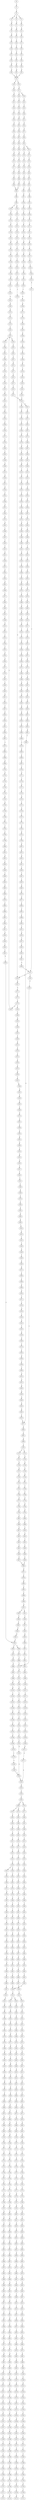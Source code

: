 strict digraph  {
	S0 -> S1 [ label = C ];
	S1 -> S2 [ label = T ];
	S2 -> S3 [ label = A ];
	S2 -> S4 [ label = T ];
	S2 -> S5 [ label = C ];
	S3 -> S6 [ label = G ];
	S4 -> S7 [ label = G ];
	S5 -> S8 [ label = G ];
	S6 -> S9 [ label = A ];
	S7 -> S10 [ label = A ];
	S8 -> S11 [ label = A ];
	S9 -> S12 [ label = A ];
	S10 -> S13 [ label = A ];
	S11 -> S14 [ label = A ];
	S12 -> S15 [ label = C ];
	S13 -> S16 [ label = C ];
	S14 -> S17 [ label = C ];
	S15 -> S18 [ label = T ];
	S16 -> S19 [ label = T ];
	S17 -> S20 [ label = T ];
	S18 -> S21 [ label = T ];
	S19 -> S22 [ label = T ];
	S20 -> S23 [ label = T ];
	S21 -> S24 [ label = C ];
	S22 -> S25 [ label = C ];
	S23 -> S26 [ label = C ];
	S24 -> S27 [ label = A ];
	S25 -> S28 [ label = A ];
	S26 -> S29 [ label = A ];
	S27 -> S30 [ label = A ];
	S28 -> S31 [ label = A ];
	S29 -> S32 [ label = A ];
	S30 -> S33 [ label = C ];
	S31 -> S33 [ label = C ];
	S32 -> S33 [ label = C ];
	S33 -> S34 [ label = C ];
	S33 -> S35 [ label = T ];
	S34 -> S36 [ label = G ];
	S35 -> S37 [ label = G ];
	S36 -> S38 [ label = G ];
	S37 -> S39 [ label = G ];
	S37 -> S40 [ label = C ];
	S38 -> S41 [ label = C ];
	S39 -> S42 [ label = C ];
	S40 -> S43 [ label = C ];
	S41 -> S44 [ label = C ];
	S42 -> S45 [ label = C ];
	S43 -> S46 [ label = C ];
	S44 -> S47 [ label = C ];
	S45 -> S48 [ label = C ];
	S46 -> S49 [ label = T ];
	S47 -> S50 [ label = A ];
	S48 -> S51 [ label = A ];
	S49 -> S52 [ label = A ];
	S50 -> S53 [ label = G ];
	S51 -> S54 [ label = G ];
	S52 -> S55 [ label = G ];
	S53 -> S56 [ label = T ];
	S54 -> S57 [ label = G ];
	S55 -> S58 [ label = G ];
	S56 -> S59 [ label = T ];
	S57 -> S60 [ label = T ];
	S58 -> S61 [ label = T ];
	S59 -> S62 [ label = G ];
	S60 -> S63 [ label = G ];
	S61 -> S64 [ label = G ];
	S62 -> S65 [ label = T ];
	S63 -> S66 [ label = C ];
	S63 -> S67 [ label = G ];
	S64 -> S68 [ label = T ];
	S65 -> S69 [ label = G ];
	S66 -> S70 [ label = G ];
	S67 -> S71 [ label = G ];
	S68 -> S72 [ label = G ];
	S69 -> S73 [ label = C ];
	S70 -> S74 [ label = C ];
	S71 -> S75 [ label = C ];
	S72 -> S76 [ label = C ];
	S73 -> S77 [ label = G ];
	S74 -> S78 [ label = G ];
	S75 -> S79 [ label = T ];
	S76 -> S80 [ label = G ];
	S77 -> S81 [ label = T ];
	S78 -> S82 [ label = T ];
	S79 -> S83 [ label = T ];
	S80 -> S84 [ label = T ];
	S81 -> S85 [ label = C ];
	S82 -> S86 [ label = C ];
	S83 -> S87 [ label = C ];
	S84 -> S88 [ label = C ];
	S85 -> S89 [ label = G ];
	S86 -> S90 [ label = G ];
	S87 -> S91 [ label = G ];
	S88 -> S92 [ label = G ];
	S89 -> S93 [ label = A ];
	S90 -> S94 [ label = T ];
	S91 -> S95 [ label = A ];
	S92 -> S93 [ label = A ];
	S93 -> S96 [ label = A ];
	S94 -> S97 [ label = G ];
	S95 -> S98 [ label = A ];
	S96 -> S99 [ label = C ];
	S97 -> S100 [ label = C ];
	S98 -> S101 [ label = C ];
	S99 -> S102 [ label = C ];
	S99 -> S103 [ label = A ];
	S100 -> S104 [ label = A ];
	S101 -> S105 [ label = A ];
	S102 -> S106 [ label = T ];
	S103 -> S107 [ label = C ];
	S104 -> S108 [ label = T ];
	S105 -> S109 [ label = C ];
	S106 -> S110 [ label = T ];
	S107 -> S111 [ label = C ];
	S108 -> S112 [ label = C ];
	S109 -> S113 [ label = G ];
	S110 -> S114 [ label = C ];
	S111 -> S115 [ label = C ];
	S112 -> S116 [ label = C ];
	S113 -> S117 [ label = C ];
	S114 -> S118 [ label = G ];
	S115 -> S119 [ label = G ];
	S116 -> S120 [ label = G ];
	S117 -> S121 [ label = G ];
	S118 -> S122 [ label = T ];
	S119 -> S123 [ label = T ];
	S120 -> S124 [ label = C ];
	S121 -> S125 [ label = C ];
	S122 -> S126 [ label = A ];
	S123 -> S127 [ label = A ];
	S124 -> S128 [ label = A ];
	S125 -> S129 [ label = A ];
	S126 -> S130 [ label = C ];
	S127 -> S131 [ label = C ];
	S128 -> S132 [ label = C ];
	S129 -> S133 [ label = C ];
	S130 -> S134 [ label = T ];
	S131 -> S135 [ label = G ];
	S132 -> S136 [ label = G ];
	S133 -> S137 [ label = G ];
	S134 -> S138 [ label = T ];
	S135 -> S139 [ label = T ];
	S136 -> S140 [ label = T ];
	S137 -> S141 [ label = T ];
	S138 -> S142 [ label = C ];
	S139 -> S143 [ label = C ];
	S140 -> S144 [ label = C ];
	S141 -> S145 [ label = C ];
	S142 -> S146 [ label = A ];
	S143 -> S147 [ label = C ];
	S144 -> S148 [ label = G ];
	S145 -> S149 [ label = C ];
	S146 -> S150 [ label = A ];
	S147 -> S151 [ label = A ];
	S148 -> S152 [ label = A ];
	S149 -> S153 [ label = A ];
	S150 -> S154 [ label = G ];
	S151 -> S155 [ label = G ];
	S152 -> S156 [ label = G ];
	S153 -> S157 [ label = G ];
	S154 -> S158 [ label = C ];
	S155 -> S159 [ label = C ];
	S156 -> S160 [ label = C ];
	S157 -> S161 [ label = C ];
	S158 -> S162 [ label = G ];
	S159 -> S163 [ label = G ];
	S160 -> S164 [ label = G ];
	S161 -> S165 [ label = T ];
	S161 -> S163 [ label = G ];
	S162 -> S166 [ label = A ];
	S163 -> S167 [ label = A ];
	S164 -> S168 [ label = A ];
	S165 -> S169 [ label = T ];
	S166 -> S170 [ label = G ];
	S167 -> S171 [ label = G ];
	S168 -> S172 [ label = G ];
	S169 -> S173 [ label = C ];
	S170 -> S174 [ label = T ];
	S171 -> S175 [ label = T ];
	S172 -> S176 [ label = T ];
	S173 -> S177 [ label = A ];
	S174 -> S178 [ label = C ];
	S175 -> S179 [ label = C ];
	S176 -> S180 [ label = C ];
	S177 -> S181 [ label = C ];
	S178 -> S182 [ label = C ];
	S179 -> S183 [ label = C ];
	S179 -> S184 [ label = T ];
	S180 -> S185 [ label = G ];
	S181 -> S186 [ label = G ];
	S182 -> S187 [ label = C ];
	S183 -> S187 [ label = C ];
	S184 -> S188 [ label = C ];
	S185 -> S189 [ label = A ];
	S186 -> S190 [ label = C ];
	S187 -> S191 [ label = T ];
	S187 -> S192 [ label = G ];
	S188 -> S193 [ label = G ];
	S189 -> S194 [ label = A ];
	S190 -> S195 [ label = C ];
	S191 -> S196 [ label = C ];
	S192 -> S197 [ label = C ];
	S193 -> S198 [ label = T ];
	S194 -> S199 [ label = C ];
	S195 -> S200 [ label = C ];
	S196 -> S201 [ label = C ];
	S197 -> S202 [ label = C ];
	S198 -> S203 [ label = C ];
	S199 -> S204 [ label = C ];
	S200 -> S205 [ label = T ];
	S201 -> S206 [ label = G ];
	S202 -> S207 [ label = T ];
	S203 -> S208 [ label = T ];
	S204 -> S209 [ label = T ];
	S205 -> S210 [ label = T ];
	S206 -> S211 [ label = G ];
	S207 -> S212 [ label = G ];
	S208 -> S213 [ label = G ];
	S209 -> S214 [ label = G ];
	S210 -> S215 [ label = C ];
	S211 -> S216 [ label = T ];
	S212 -> S217 [ label = T ];
	S213 -> S218 [ label = T ];
	S214 -> S219 [ label = T ];
	S215 -> S220 [ label = A ];
	S216 -> S221 [ label = C ];
	S217 -> S222 [ label = C ];
	S218 -> S223 [ label = T ];
	S219 -> S224 [ label = C ];
	S220 -> S225 [ label = T ];
	S221 -> S226 [ label = T ];
	S222 -> S227 [ label = G ];
	S223 -> S228 [ label = C ];
	S224 -> S229 [ label = G ];
	S225 -> S230 [ label = C ];
	S226 -> S231 [ label = G ];
	S227 -> S232 [ label = C ];
	S228 -> S233 [ label = C ];
	S229 -> S234 [ label = C ];
	S230 -> S235 [ label = C ];
	S231 -> S236 [ label = G ];
	S232 -> S237 [ label = G ];
	S233 -> S238 [ label = G ];
	S234 -> S239 [ label = G ];
	S235 -> S240 [ label = A ];
	S236 -> S241 [ label = A ];
	S237 -> S242 [ label = C ];
	S238 -> S243 [ label = T ];
	S239 -> S242 [ label = C ];
	S240 -> S244 [ label = G ];
	S241 -> S245 [ label = G ];
	S242 -> S246 [ label = G ];
	S242 -> S247 [ label = A ];
	S243 -> S248 [ label = G ];
	S244 -> S249 [ label = A ];
	S245 -> S250 [ label = G ];
	S246 -> S251 [ label = A ];
	S247 -> S252 [ label = A ];
	S248 -> S253 [ label = G ];
	S249 -> S254 [ label = A ];
	S250 -> S255 [ label = G ];
	S251 -> S256 [ label = G ];
	S252 -> S257 [ label = C ];
	S253 -> S258 [ label = C ];
	S254 -> S259 [ label = C ];
	S255 -> S260 [ label = T ];
	S256 -> S261 [ label = C ];
	S257 -> S262 [ label = C ];
	S258 -> S263 [ label = C ];
	S259 -> S264 [ label = C ];
	S260 -> S265 [ label = G ];
	S261 -> S266 [ label = A ];
	S262 -> S267 [ label = C ];
	S263 -> S268 [ label = C ];
	S264 -> S269 [ label = A ];
	S264 -> S270 [ label = G ];
	S265 -> S271 [ label = T ];
	S266 -> S272 [ label = G ];
	S267 -> S273 [ label = G ];
	S268 -> S274 [ label = G ];
	S269 -> S275 [ label = G ];
	S269 -> S276 [ label = C ];
	S270 -> S277 [ label = G ];
	S271 -> S278 [ label = T ];
	S272 -> S279 [ label = T ];
	S273 -> S280 [ label = T ];
	S274 -> S281 [ label = T ];
	S275 -> S282 [ label = A ];
	S276 -> S283 [ label = C ];
	S277 -> S284 [ label = A ];
	S278 -> S285 [ label = C ];
	S279 -> S286 [ label = G ];
	S280 -> S287 [ label = A ];
	S281 -> S288 [ label = C ];
	S282 -> S289 [ label = C ];
	S283 -> S290 [ label = A ];
	S284 -> S291 [ label = C ];
	S285 -> S292 [ label = C ];
	S286 -> S293 [ label = C ];
	S287 -> S294 [ label = C ];
	S288 -> S295 [ label = C ];
	S289 -> S296 [ label = T ];
	S290 -> S297 [ label = C ];
	S291 -> S298 [ label = G ];
	S292 -> S299 [ label = A ];
	S293 -> S300 [ label = A ];
	S294 -> S301 [ label = A ];
	S295 -> S302 [ label = A ];
	S296 -> S303 [ label = C ];
	S297 -> S304 [ label = C ];
	S298 -> S305 [ label = C ];
	S299 -> S306 [ label = G ];
	S300 -> S307 [ label = A ];
	S301 -> S308 [ label = G ];
	S302 -> S309 [ label = G ];
	S303 -> S310 [ label = C ];
	S304 -> S311 [ label = C ];
	S305 -> S312 [ label = C ];
	S306 -> S313 [ label = C ];
	S307 -> S314 [ label = C ];
	S308 -> S315 [ label = C ];
	S309 -> S316 [ label = T ];
	S310 -> S317 [ label = C ];
	S311 -> S318 [ label = C ];
	S312 -> S319 [ label = C ];
	S313 -> S320 [ label = A ];
	S314 -> S321 [ label = A ];
	S315 -> S322 [ label = A ];
	S316 -> S323 [ label = A ];
	S317 -> S324 [ label = A ];
	S318 -> S325 [ label = T ];
	S319 -> S326 [ label = A ];
	S320 -> S327 [ label = G ];
	S321 -> S328 [ label = G ];
	S322 -> S329 [ label = G ];
	S323 -> S330 [ label = G ];
	S324 -> S331 [ label = T ];
	S325 -> S332 [ label = T ];
	S326 -> S333 [ label = T ];
	S327 -> S334 [ label = A ];
	S328 -> S335 [ label = C ];
	S329 -> S336 [ label = G ];
	S330 -> S337 [ label = C ];
	S331 -> S338 [ label = C ];
	S332 -> S339 [ label = C ];
	S333 -> S340 [ label = C ];
	S334 -> S341 [ label = T ];
	S335 -> S342 [ label = T ];
	S336 -> S343 [ label = T ];
	S337 -> S344 [ label = T ];
	S338 -> S345 [ label = T ];
	S339 -> S346 [ label = C ];
	S339 -> S347 [ label = G ];
	S340 -> S348 [ label = G ];
	S341 -> S349 [ label = A ];
	S342 -> S350 [ label = A ];
	S343 -> S351 [ label = G ];
	S344 -> S352 [ label = C ];
	S345 -> S353 [ label = G ];
	S346 -> S354 [ label = T ];
	S347 -> S355 [ label = A ];
	S348 -> S356 [ label = T ];
	S349 -> S357 [ label = A ];
	S350 -> S358 [ label = C ];
	S351 -> S359 [ label = C ];
	S352 -> S360 [ label = C ];
	S353 -> S361 [ label = C ];
	S354 -> S362 [ label = G ];
	S355 -> S363 [ label = T ];
	S356 -> S364 [ label = C ];
	S357 -> S365 [ label = A ];
	S358 -> S366 [ label = G ];
	S359 -> S367 [ label = A ];
	S360 -> S368 [ label = A ];
	S361 -> S369 [ label = C ];
	S362 -> S370 [ label = T ];
	S363 -> S371 [ label = C ];
	S364 -> S372 [ label = C ];
	S365 -> S373 [ label = A ];
	S366 -> S374 [ label = A ];
	S367 -> S375 [ label = C ];
	S368 -> S376 [ label = C ];
	S369 -> S377 [ label = A ];
	S370 -> S378 [ label = C ];
	S371 -> S379 [ label = G ];
	S372 -> S380 [ label = T ];
	S373 -> S381 [ label = A ];
	S374 -> S382 [ label = G ];
	S375 -> S383 [ label = G ];
	S376 -> S384 [ label = C ];
	S377 -> S385 [ label = G ];
	S378 -> S386 [ label = C ];
	S379 -> S387 [ label = T ];
	S380 -> S388 [ label = C ];
	S381 -> S389 [ label = C ];
	S382 -> S390 [ label = A ];
	S383 -> S391 [ label = C ];
	S384 -> S392 [ label = G ];
	S385 -> S393 [ label = T ];
	S386 -> S394 [ label = T ];
	S387 -> S395 [ label = T ];
	S388 -> S396 [ label = T ];
	S389 -> S397 [ label = T ];
	S390 -> S398 [ label = A ];
	S391 -> S399 [ label = G ];
	S392 -> S400 [ label = G ];
	S393 -> S401 [ label = C ];
	S394 -> S402 [ label = T ];
	S395 -> S403 [ label = T ];
	S396 -> S404 [ label = T ];
	S397 -> S405 [ label = T ];
	S398 -> S406 [ label = C ];
	S399 -> S407 [ label = G ];
	S400 -> S408 [ label = A ];
	S401 -> S409 [ label = G ];
	S402 -> S410 [ label = G ];
	S403 -> S411 [ label = G ];
	S404 -> S412 [ label = C ];
	S405 -> S413 [ label = T ];
	S406 -> S414 [ label = T ];
	S407 -> S415 [ label = T ];
	S408 -> S416 [ label = C ];
	S409 -> S417 [ label = T ];
	S410 -> S418 [ label = T ];
	S411 -> S419 [ label = T ];
	S412 -> S420 [ label = T ];
	S413 -> S421 [ label = G ];
	S414 -> S422 [ label = G ];
	S415 -> S423 [ label = G ];
	S416 -> S424 [ label = G ];
	S417 -> S425 [ label = A ];
	S418 -> S426 [ label = A ];
	S419 -> S427 [ label = A ];
	S420 -> S428 [ label = C ];
	S421 -> S429 [ label = C ];
	S422 -> S430 [ label = G ];
	S423 -> S431 [ label = C ];
	S424 -> S432 [ label = T ];
	S425 -> S433 [ label = A ];
	S426 -> S434 [ label = G ];
	S427 -> S435 [ label = G ];
	S428 -> S436 [ label = G ];
	S429 -> S437 [ label = C ];
	S430 -> S438 [ label = C ];
	S431 -> S439 [ label = C ];
	S432 -> S440 [ label = C ];
	S433 -> S441 [ label = G ];
	S434 -> S442 [ label = G ];
	S435 -> S443 [ label = G ];
	S436 -> S444 [ label = G ];
	S437 -> S445 [ label = G ];
	S438 -> S446 [ label = G ];
	S439 -> S447 [ label = G ];
	S440 -> S448 [ label = G ];
	S441 -> S449 [ label = A ];
	S442 -> S450 [ label = A ];
	S443 -> S451 [ label = A ];
	S444 -> S452 [ label = A ];
	S445 -> S453 [ label = T ];
	S446 -> S454 [ label = C ];
	S447 -> S455 [ label = C ];
	S448 -> S456 [ label = T ];
	S449 -> S457 [ label = C ];
	S450 -> S458 [ label = G ];
	S451 -> S459 [ label = A ];
	S452 -> S460 [ label = G ];
	S453 -> S461 [ label = A ];
	S454 -> S462 [ label = A ];
	S455 -> S463 [ label = A ];
	S456 -> S464 [ label = G ];
	S457 -> S465 [ label = G ];
	S458 -> S466 [ label = A ];
	S459 -> S467 [ label = A ];
	S460 -> S468 [ label = A ];
	S461 -> S469 [ label = G ];
	S462 -> S470 [ label = G ];
	S463 -> S471 [ label = A ];
	S464 -> S472 [ label = A ];
	S465 -> S473 [ label = G ];
	S466 -> S474 [ label = G ];
	S467 -> S475 [ label = G ];
	S468 -> S476 [ label = G ];
	S469 -> S477 [ label = C ];
	S470 -> S478 [ label = C ];
	S471 -> S479 [ label = C ];
	S472 -> S480 [ label = C ];
	S473 -> S481 [ label = C ];
	S474 -> S482 [ label = G ];
	S475 -> S483 [ label = G ];
	S476 -> S484 [ label = G ];
	S477 -> S485 [ label = C ];
	S478 -> S486 [ label = G ];
	S479 -> S487 [ label = C ];
	S480 -> S488 [ label = C ];
	S481 -> S489 [ label = T ];
	S482 -> S490 [ label = T ];
	S483 -> S491 [ label = T ];
	S484 -> S492 [ label = T ];
	S485 -> S493 [ label = G ];
	S486 -> S494 [ label = G ];
	S487 -> S495 [ label = A ];
	S488 -> S496 [ label = G ];
	S489 -> S497 [ label = C ];
	S490 -> S498 [ label = C ];
	S491 -> S499 [ label = C ];
	S492 -> S500 [ label = C ];
	S493 -> S501 [ label = G ];
	S494 -> S502 [ label = G ];
	S495 -> S503 [ label = G ];
	S496 -> S504 [ label = G ];
	S497 -> S505 [ label = T ];
	S498 -> S506 [ label = C ];
	S499 -> S507 [ label = C ];
	S500 -> S506 [ label = C ];
	S501 -> S508 [ label = T ];
	S502 -> S509 [ label = T ];
	S503 -> S510 [ label = T ];
	S504 -> S511 [ label = T ];
	S505 -> S512 [ label = C ];
	S506 -> S513 [ label = C ];
	S507 -> S514 [ label = C ];
	S508 -> S515 [ label = G ];
	S509 -> S516 [ label = G ];
	S510 -> S517 [ label = C ];
	S511 -> S518 [ label = C ];
	S512 -> S519 [ label = G ];
	S513 -> S520 [ label = A ];
	S513 -> S521 [ label = G ];
	S514 -> S522 [ label = G ];
	S515 -> S523 [ label = A ];
	S516 -> S524 [ label = C ];
	S517 -> S525 [ label = G ];
	S518 -> S526 [ label = G ];
	S519 -> S527 [ label = A ];
	S520 -> S528 [ label = G ];
	S521 -> S529 [ label = G ];
	S522 -> S530 [ label = A ];
	S523 -> S531 [ label = C ];
	S524 -> S532 [ label = C ];
	S525 -> S533 [ label = C ];
	S526 -> S534 [ label = C ];
	S527 -> S535 [ label = A ];
	S528 -> S536 [ label = A ];
	S529 -> S537 [ label = A ];
	S530 -> S538 [ label = A ];
	S531 -> S539 [ label = G ];
	S532 -> S540 [ label = G ];
	S533 -> S541 [ label = G ];
	S534 -> S542 [ label = G ];
	S535 -> S543 [ label = G ];
	S536 -> S544 [ label = G ];
	S537 -> S545 [ label = G ];
	S538 -> S546 [ label = G ];
	S539 -> S547 [ label = T ];
	S540 -> S548 [ label = C ];
	S541 -> S549 [ label = C ];
	S542 -> S550 [ label = T ];
	S543 -> S551 [ label = T ];
	S544 -> S552 [ label = C ];
	S545 -> S553 [ label = G ];
	S546 -> S554 [ label = T ];
	S547 -> S555 [ label = G ];
	S548 -> S556 [ label = C ];
	S549 -> S557 [ label = A ];
	S550 -> S558 [ label = A ];
	S551 -> S559 [ label = C ];
	S552 -> S560 [ label = C ];
	S553 -> S561 [ label = C ];
	S554 -> S562 [ label = C ];
	S555 -> S563 [ label = G ];
	S556 -> S564 [ label = G ];
	S557 -> S565 [ label = G ];
	S558 -> S566 [ label = G ];
	S559 -> S567 [ label = G ];
	S560 -> S568 [ label = A ];
	S561 -> S569 [ label = G ];
	S562 -> S570 [ label = G ];
	S563 -> S571 [ label = G ];
	S564 -> S572 [ label = G ];
	S565 -> S573 [ label = C ];
	S566 -> S574 [ label = C ];
	S567 -> S575 [ label = C ];
	S568 -> S576 [ label = C ];
	S569 -> S577 [ label = T ];
	S570 -> S578 [ label = A ];
	S571 -> S579 [ label = T ];
	S572 -> S580 [ label = T ];
	S573 -> S581 [ label = C ];
	S574 -> S582 [ label = C ];
	S575 -> S583 [ label = G ];
	S576 -> S584 [ label = G ];
	S577 -> S585 [ label = G ];
	S578 -> S586 [ label = G ];
	S579 -> S587 [ label = A ];
	S580 -> S588 [ label = G ];
	S581 -> S589 [ label = G ];
	S582 -> S590 [ label = G ];
	S583 -> S591 [ label = G ];
	S584 -> S592 [ label = G ];
	S585 -> S593 [ label = G ];
	S586 -> S594 [ label = G ];
	S587 -> S595 [ label = C ];
	S588 -> S596 [ label = G ];
	S589 -> S597 [ label = G ];
	S590 -> S598 [ label = C ];
	S591 -> S599 [ label = C ];
	S592 -> S600 [ label = T ];
	S593 -> S601 [ label = T ];
	S594 -> S602 [ label = T ];
	S595 -> S603 [ label = T ];
	S596 -> S604 [ label = T ];
	S597 -> S605 [ label = T ];
	S598 -> S606 [ label = T ];
	S599 -> S607 [ label = T ];
	S600 -> S608 [ label = T ];
	S601 -> S609 [ label = A ];
	S602 -> S610 [ label = A ];
	S603 -> S611 [ label = A ];
	S604 -> S612 [ label = G ];
	S605 -> S613 [ label = G ];
	S606 -> S614 [ label = G ];
	S607 -> S615 [ label = A ];
	S608 -> S616 [ label = A ];
	S609 -> S617 [ label = T ];
	S610 -> S618 [ label = T ];
	S611 -> S619 [ label = T ];
	S612 -> S620 [ label = G ];
	S613 -> S621 [ label = G ];
	S614 -> S622 [ label = G ];
	S615 -> S623 [ label = T ];
	S616 -> S624 [ label = C ];
	S617 -> S625 [ label = G ];
	S618 -> S626 [ label = A ];
	S619 -> S627 [ label = T ];
	S620 -> S628 [ label = A ];
	S621 -> S629 [ label = A ];
	S622 -> S630 [ label = A ];
	S623 -> S631 [ label = A ];
	S624 -> S632 [ label = T ];
	S625 -> S633 [ label = A ];
	S626 -> S634 [ label = A ];
	S627 -> S635 [ label = G ];
	S628 -> S636 [ label = A ];
	S629 -> S637 [ label = A ];
	S630 -> S638 [ label = A ];
	S631 -> S639 [ label = G ];
	S632 -> S640 [ label = G ];
	S633 -> S641 [ label = G ];
	S634 -> S642 [ label = G ];
	S635 -> S643 [ label = G ];
	S636 -> S644 [ label = C ];
	S637 -> S645 [ label = G ];
	S638 -> S646 [ label = G ];
	S639 -> S647 [ label = T ];
	S640 -> S648 [ label = C ];
	S641 -> S649 [ label = C ];
	S642 -> S650 [ label = T ];
	S643 -> S651 [ label = A ];
	S644 -> S652 [ label = C ];
	S645 -> S653 [ label = A ];
	S646 -> S654 [ label = A ];
	S647 -> S655 [ label = A ];
	S648 -> S656 [ label = A ];
	S649 -> S657 [ label = G ];
	S650 -> S658 [ label = C ];
	S651 -> S659 [ label = A ];
	S652 -> S660 [ label = T ];
	S653 -> S661 [ label = A ];
	S654 -> S662 [ label = A ];
	S655 -> S663 [ label = G ];
	S656 -> S664 [ label = G ];
	S657 -> S665 [ label = G ];
	S658 -> S666 [ label = G ];
	S659 -> S667 [ label = C ];
	S660 -> S668 [ label = C ];
	S661 -> S669 [ label = C ];
	S662 -> S670 [ label = C ];
	S663 -> S671 [ label = C ];
	S664 -> S672 [ label = A ];
	S665 -> S673 [ label = T ];
	S666 -> S674 [ label = T ];
	S667 -> S675 [ label = G ];
	S668 -> S676 [ label = G ];
	S669 -> S677 [ label = G ];
	S670 -> S677 [ label = G ];
	S671 -> S678 [ label = C ];
	S672 -> S679 [ label = C ];
	S673 -> S680 [ label = C ];
	S674 -> S681 [ label = G ];
	S675 -> S682 [ label = G ];
	S676 -> S683 [ label = G ];
	S677 -> S684 [ label = G ];
	S678 -> S685 [ label = G ];
	S679 -> S686 [ label = G ];
	S680 -> S687 [ label = G ];
	S681 -> S688 [ label = G ];
	S682 -> S689 [ label = T ];
	S683 -> S690 [ label = C ];
	S684 -> S691 [ label = C ];
	S685 -> S692 [ label = A ];
	S686 -> S693 [ label = G ];
	S687 -> S694 [ label = C ];
	S688 -> S695 [ label = T ];
	S689 -> S696 [ label = A ];
	S690 -> S697 [ label = A ];
	S691 -> S698 [ label = A ];
	S692 -> S699 [ label = A ];
	S693 -> S700 [ label = A ];
	S694 -> S701 [ label = A ];
	S695 -> S702 [ label = A ];
	S696 -> S703 [ label = C ];
	S697 -> S704 [ label = C ];
	S698 -> S705 [ label = C ];
	S699 -> S706 [ label = A ];
	S700 -> S707 [ label = C ];
	S701 -> S708 [ label = C ];
	S702 -> S709 [ label = C ];
	S703 -> S710 [ label = G ];
	S704 -> S711 [ label = G ];
	S705 -> S712 [ label = C ];
	S705 -> S713 [ label = T ];
	S706 -> S714 [ label = C ];
	S707 -> S715 [ label = A ];
	S708 -> S716 [ label = G ];
	S709 -> S717 [ label = C ];
	S710 -> S718 [ label = A ];
	S711 -> S719 [ label = C ];
	S712 -> S720 [ label = G ];
	S713 -> S721 [ label = G ];
	S714 -> S722 [ label = C ];
	S715 -> S723 [ label = C ];
	S716 -> S724 [ label = C ];
	S717 -> S725 [ label = G ];
	S718 -> S726 [ label = A ];
	S719 -> S727 [ label = G ];
	S720 -> S728 [ label = G ];
	S721 -> S729 [ label = G ];
	S722 -> S730 [ label = C ];
	S723 -> S731 [ label = A ];
	S724 -> S732 [ label = G ];
	S725 -> S733 [ label = G ];
	S726 -> S734 [ label = G ];
	S727 -> S735 [ label = C ];
	S728 -> S736 [ label = G ];
	S729 -> S737 [ label = G ];
	S730 -> S738 [ label = C ];
	S731 -> S739 [ label = C ];
	S732 -> S740 [ label = C ];
	S733 -> S741 [ label = T ];
	S734 -> S742 [ label = A ];
	S735 -> S743 [ label = G ];
	S736 -> S744 [ label = A ];
	S737 -> S745 [ label = A ];
	S738 -> S746 [ label = G ];
	S739 -> S747 [ label = C ];
	S740 -> S748 [ label = G ];
	S741 -> S749 [ label = G ];
	S742 -> S750 [ label = A ];
	S743 -> S751 [ label = C ];
	S744 -> S752 [ label = A ];
	S745 -> S753 [ label = A ];
	S746 -> S754 [ label = A ];
	S747 -> S755 [ label = T ];
	S748 -> S756 [ label = G ];
	S749 -> S757 [ label = G ];
	S750 -> S758 [ label = G ];
	S751 -> S759 [ label = G ];
	S752 -> S760 [ label = T ];
	S753 -> S761 [ label = C ];
	S754 -> S762 [ label = C ];
	S755 -> S763 [ label = C ];
	S756 -> S764 [ label = C ];
	S757 -> S765 [ label = T ];
	S758 -> S766 [ label = T ];
	S759 -> S767 [ label = T ];
	S760 -> S768 [ label = T ];
	S761 -> S769 [ label = T ];
	S762 -> S770 [ label = T ];
	S763 -> S771 [ label = T ];
	S764 -> S772 [ label = T ];
	S765 -> S773 [ label = T ];
	S766 -> S774 [ label = G ];
	S767 -> S775 [ label = C ];
	S768 -> S776 [ label = G ];
	S769 -> S777 [ label = G ];
	S770 -> S778 [ label = A ];
	S771 -> S779 [ label = A ];
	S772 -> S780 [ label = G ];
	S773 -> S781 [ label = A ];
	S774 -> S782 [ label = T ];
	S775 -> S783 [ label = G ];
	S776 -> S784 [ label = A ];
	S777 -> S785 [ label = G ];
	S778 -> S786 [ label = G ];
	S779 -> S787 [ label = G ];
	S780 -> S788 [ label = G ];
	S781 -> S789 [ label = G ];
	S782 -> S790 [ label = C ];
	S783 -> S791 [ label = A ];
	S784 -> S792 [ label = A ];
	S785 -> S793 [ label = A ];
	S786 -> S794 [ label = A ];
	S787 -> S795 [ label = A ];
	S788 -> S796 [ label = A ];
	S789 -> S797 [ label = A ];
	S790 -> S798 [ label = C ];
	S791 -> S799 [ label = C ];
	S792 -> S800 [ label = C ];
	S793 -> S801 [ label = C ];
	S794 -> S802 [ label = A ];
	S795 -> S803 [ label = A ];
	S796 -> S804 [ label = A ];
	S797 -> S805 [ label = A ];
	S798 -> S806 [ label = T ];
	S799 -> S807 [ label = G ];
	S800 -> S808 [ label = C ];
	S801 -> S809 [ label = C ];
	S802 -> S810 [ label = T ];
	S803 -> S811 [ label = C ];
	S804 -> S812 [ label = T ];
	S805 -> S813 [ label = G ];
	S806 -> S814 [ label = G ];
	S807 -> S815 [ label = C ];
	S808 -> S816 [ label = C ];
	S809 -> S817 [ label = C ];
	S810 -> S818 [ label = C ];
	S811 -> S819 [ label = G ];
	S812 -> S820 [ label = G ];
	S813 -> S821 [ label = G ];
	S814 -> S822 [ label = G ];
	S815 -> S823 [ label = G ];
	S816 -> S824 [ label = G ];
	S817 -> S825 [ label = G ];
	S818 -> S826 [ label = G ];
	S819 -> S827 [ label = A ];
	S820 -> S828 [ label = G ];
	S821 -> S829 [ label = G ];
	S822 -> S830 [ label = C ];
	S823 -> S831 [ label = C ];
	S824 -> S832 [ label = T ];
	S825 -> S833 [ label = T ];
	S826 -> S834 [ label = G ];
	S827 -> S835 [ label = G ];
	S828 -> S836 [ label = G ];
	S829 -> S837 [ label = G ];
	S830 -> S838 [ label = C ];
	S831 -> S839 [ label = C ];
	S832 -> S840 [ label = C ];
	S833 -> S841 [ label = C ];
	S834 -> S842 [ label = G ];
	S835 -> S843 [ label = G ];
	S836 -> S844 [ label = G ];
	S837 -> S845 [ label = G ];
	S838 -> S846 [ label = T ];
	S839 -> S847 [ label = T ];
	S840 -> S848 [ label = T ];
	S841 -> S849 [ label = T ];
	S842 -> S850 [ label = T ];
	S843 -> S851 [ label = T ];
	S844 -> S852 [ label = T ];
	S845 -> S853 [ label = T ];
	S846 -> S854 [ label = G ];
	S847 -> S855 [ label = C ];
	S848 -> S856 [ label = C ];
	S849 -> S857 [ label = C ];
	S850 -> S858 [ label = A ];
	S851 -> S859 [ label = G ];
	S852 -> S860 [ label = C ];
	S853 -> S861 [ label = C ];
	S854 -> S862 [ label = G ];
	S855 -> S863 [ label = G ];
	S856 -> S864 [ label = G ];
	S857 -> S864 [ label = G ];
	S858 -> S865 [ label = T ];
	S859 -> S866 [ label = T ];
	S860 -> S867 [ label = C ];
	S861 -> S868 [ label = C ];
	S862 -> S869 [ label = G ];
	S863 -> S870 [ label = G ];
	S864 -> S871 [ label = G ];
	S865 -> S872 [ label = C ];
	S866 -> S873 [ label = C ];
	S867 -> S874 [ label = G ];
	S868 -> S875 [ label = G ];
	S869 -> S876 [ label = T ];
	S870 -> S877 [ label = G ];
	S871 -> S878 [ label = C ];
	S872 -> S879 [ label = C ];
	S873 -> S880 [ label = C ];
	S874 -> S881 [ label = C ];
	S875 -> S882 [ label = T ];
	S876 -> S883 [ label = C ];
	S877 -> S884 [ label = C ];
	S878 -> S885 [ label = A ];
	S879 -> S886 [ label = C ];
	S880 -> S887 [ label = C ];
	S881 -> S888 [ label = C ];
	S882 -> S889 [ label = C ];
	S883 -> S890 [ label = C ];
	S884 -> S891 [ label = T ];
	S885 -> S892 [ label = C ];
	S886 -> S893 [ label = G ];
	S887 -> S894 [ label = T ];
	S888 -> S895 [ label = G ];
	S889 -> S896 [ label = G ];
	S890 -> S897 [ label = C ];
	S891 -> S898 [ label = C ];
	S892 -> S899 [ label = C ];
	S893 -> S900 [ label = A ];
	S894 -> S901 [ label = G ];
	S895 -> S902 [ label = G ];
	S896 -> S903 [ label = G ];
	S897 -> S904 [ label = G ];
	S898 -> S905 [ label = A ];
	S899 -> S906 [ label = G ];
	S900 -> S907 [ label = A ];
	S901 -> S908 [ label = T ];
	S902 -> S909 [ label = A ];
	S903 -> S910 [ label = A ];
	S904 -> S911 [ label = A ];
	S905 -> S912 [ label = C ];
	S906 -> S913 [ label = A ];
	S907 -> S914 [ label = A ];
	S908 -> S915 [ label = C ];
	S909 -> S916 [ label = A ];
	S910 -> S917 [ label = A ];
	S911 -> S918 [ label = G ];
	S912 -> S919 [ label = G ];
	S913 -> S920 [ label = G ];
	S913 -> S921 [ label = A ];
	S914 -> S922 [ label = G ];
	S915 -> S923 [ label = C ];
	S916 -> S924 [ label = C ];
	S917 -> S925 [ label = C ];
	S918 -> S926 [ label = T ];
	S919 -> S927 [ label = T ];
	S920 -> S928 [ label = T ];
	S921 -> S929 [ label = T ];
	S922 -> S930 [ label = T ];
	S923 -> S931 [ label = T ];
	S924 -> S932 [ label = T ];
	S925 -> S933 [ label = T ];
	S926 -> S934 [ label = C ];
	S927 -> S935 [ label = C ];
	S928 -> S936 [ label = C ];
	S929 -> S937 [ label = G ];
	S930 -> S938 [ label = G ];
	S931 -> S939 [ label = A ];
	S932 -> S940 [ label = G ];
	S933 -> S941 [ label = A ];
	S934 -> S942 [ label = C ];
	S935 -> S943 [ label = C ];
	S936 -> S944 [ label = C ];
	S937 -> S945 [ label = T ];
	S938 -> S946 [ label = T ];
	S939 -> S947 [ label = C ];
	S940 -> S948 [ label = C ];
	S941 -> S949 [ label = C ];
	S942 -> S950 [ label = A ];
	S943 -> S951 [ label = A ];
	S944 -> S952 [ label = A ];
	S945 -> S953 [ label = A ];
	S946 -> S954 [ label = C ];
	S947 -> S955 [ label = T ];
	S948 -> S956 [ label = A ];
	S949 -> S957 [ label = A ];
	S950 -> S958 [ label = G ];
	S951 -> S959 [ label = G ];
	S952 -> S958 [ label = G ];
	S953 -> S960 [ label = G ];
	S954 -> S961 [ label = G ];
	S955 -> S962 [ label = A ];
	S956 -> S963 [ label = A ];
	S957 -> S964 [ label = A ];
	S958 -> S965 [ label = T ];
	S958 -> S966 [ label = C ];
	S959 -> S161 [ label = C ];
	S960 -> S967 [ label = T ];
	S961 -> S968 [ label = T ];
	S962 -> S969 [ label = C ];
	S963 -> S970 [ label = C ];
	S964 -> S971 [ label = C ];
	S965 -> S972 [ label = A ];
	S966 -> S973 [ label = T ];
	S967 -> S974 [ label = T ];
	S968 -> S975 [ label = C ];
	S969 -> S976 [ label = C ];
	S970 -> S977 [ label = C ];
	S971 -> S978 [ label = G ];
	S972 -> S979 [ label = G ];
	S973 -> S980 [ label = T ];
	S974 -> S981 [ label = T ];
	S975 -> S982 [ label = G ];
	S976 -> S983 [ label = A ];
	S977 -> S984 [ label = A ];
	S978 -> S985 [ label = A ];
	S979 -> S986 [ label = G ];
	S980 -> S173 [ label = C ];
	S981 -> S987 [ label = C ];
	S982 -> S988 [ label = G ];
	S983 -> S989 [ label = G ];
	S984 -> S990 [ label = G ];
	S985 -> S991 [ label = A ];
	S986 -> S992 [ label = G ];
	S987 -> S993 [ label = A ];
	S988 -> S994 [ label = A ];
	S989 -> S995 [ label = G ];
	S990 -> S996 [ label = A ];
	S991 -> S997 [ label = A ];
	S992 -> S998 [ label = T ];
	S993 -> S999 [ label = C ];
	S994 -> S1000 [ label = A ];
	S995 -> S1001 [ label = A ];
	S996 -> S1002 [ label = A ];
	S997 -> S1003 [ label = A ];
	S998 -> S1004 [ label = C ];
	S999 -> S1005 [ label = T ];
	S1000 -> S1006 [ label = C ];
	S1001 -> S1007 [ label = G ];
	S1002 -> S1008 [ label = C ];
	S1003 -> S1009 [ label = C ];
	S1004 -> S1010 [ label = A ];
	S1005 -> S1011 [ label = C ];
	S1006 -> S1012 [ label = A ];
	S1007 -> S1013 [ label = A ];
	S1008 -> S1014 [ label = A ];
	S1009 -> S1015 [ label = A ];
	S1010 -> S1016 [ label = C ];
	S1011 -> S1017 [ label = C ];
	S1012 -> S1018 [ label = G ];
	S1013 -> S1019 [ label = G ];
	S1014 -> S1020 [ label = G ];
	S1015 -> S1021 [ label = G ];
	S1016 -> S1022 [ label = T ];
	S1017 -> S1023 [ label = T ];
	S1018 -> S1024 [ label = G ];
	S1019 -> S1025 [ label = T ];
	S1020 -> S1026 [ label = C ];
	S1021 -> S1027 [ label = A ];
	S1022 -> S1028 [ label = C ];
	S1023 -> S1029 [ label = T ];
	S1024 -> S1030 [ label = A ];
	S1025 -> S1031 [ label = C ];
	S1026 -> S1032 [ label = C ];
	S1027 -> S1033 [ label = A ];
	S1028 -> S1034 [ label = G ];
	S1029 -> S1035 [ label = T ];
	S1030 -> S1036 [ label = A ];
	S1031 -> S1037 [ label = A ];
	S1032 -> S1038 [ label = G ];
	S1033 -> S1039 [ label = G ];
	S1034 -> S1040 [ label = C ];
	S1035 -> S1041 [ label = C ];
	S1036 -> S1042 [ label = T ];
	S1037 -> S1043 [ label = G ];
	S1038 -> S1044 [ label = T ];
	S1039 -> S1045 [ label = G ];
	S1040 -> S1046 [ label = T ];
	S1041 -> S1047 [ label = A ];
	S1042 -> S1048 [ label = A ];
	S1043 -> S1049 [ label = G ];
	S1044 -> S1050 [ label = C ];
	S1045 -> S1051 [ label = G ];
	S1046 -> S1052 [ label = T ];
	S1047 -> S1053 [ label = T ];
	S1048 -> S1054 [ label = G ];
	S1049 -> S1055 [ label = A ];
	S1050 -> S1056 [ label = C ];
	S1051 -> S1057 [ label = G ];
	S1052 -> S1058 [ label = C ];
	S1053 -> S1059 [ label = C ];
	S1054 -> S1060 [ label = T ];
	S1055 -> S1061 [ label = C ];
	S1056 -> S1062 [ label = T ];
	S1057 -> S1063 [ label = T ];
	S1058 -> S1064 [ label = A ];
	S1059 -> S1065 [ label = C ];
	S1060 -> S1066 [ label = C ];
	S1061 -> S1067 [ label = C ];
	S1062 -> S1068 [ label = C ];
	S1063 -> S1069 [ label = C ];
	S1064 -> S1070 [ label = T ];
	S1065 -> S1071 [ label = A ];
	S1066 -> S1072 [ label = T ];
	S1067 -> S1073 [ label = A ];
	S1068 -> S1074 [ label = T ];
	S1069 -> S1075 [ label = T ];
	S1070 -> S1076 [ label = C ];
	S1071 -> S1077 [ label = G ];
	S1072 -> S1078 [ label = C ];
	S1073 -> S1079 [ label = G ];
	S1074 -> S1080 [ label = G ];
	S1075 -> S1081 [ label = C ];
	S1076 -> S1082 [ label = C ];
	S1077 -> S249 [ label = A ];
	S1078 -> S1083 [ label = T ];
	S1079 -> S1084 [ label = T ];
	S1080 -> S1085 [ label = T ];
	S1081 -> S1086 [ label = T ];
	S1082 -> S1087 [ label = A ];
	S1083 -> S1088 [ label = C ];
	S1084 -> S1089 [ label = C ];
	S1085 -> S1090 [ label = C ];
	S1086 -> S1091 [ label = C ];
	S1087 -> S244 [ label = G ];
	S1088 -> S1092 [ label = T ];
	S1089 -> S1093 [ label = T ];
	S1090 -> S1094 [ label = G ];
	S1091 -> S1095 [ label = G ];
	S1092 -> S1096 [ label = G ];
	S1093 -> S1097 [ label = C ];
	S1094 -> S1098 [ label = T ];
	S1095 -> S1099 [ label = T ];
	S1096 -> S1100 [ label = A ];
	S1097 -> S1101 [ label = T ];
	S1098 -> S1102 [ label = G ];
	S1099 -> S1103 [ label = G ];
	S1100 -> S1104 [ label = G ];
	S1101 -> S1105 [ label = G ];
	S1102 -> S1106 [ label = G ];
	S1103 -> S1107 [ label = G ];
	S1104 -> S1108 [ label = T ];
	S1105 -> S1109 [ label = T ];
	S1106 -> S1110 [ label = T ];
	S1107 -> S1111 [ label = T ];
	S1108 -> S1112 [ label = A ];
	S1109 -> S1113 [ label = A ];
	S1110 -> S1114 [ label = A ];
	S1111 -> S1115 [ label = A ];
}
